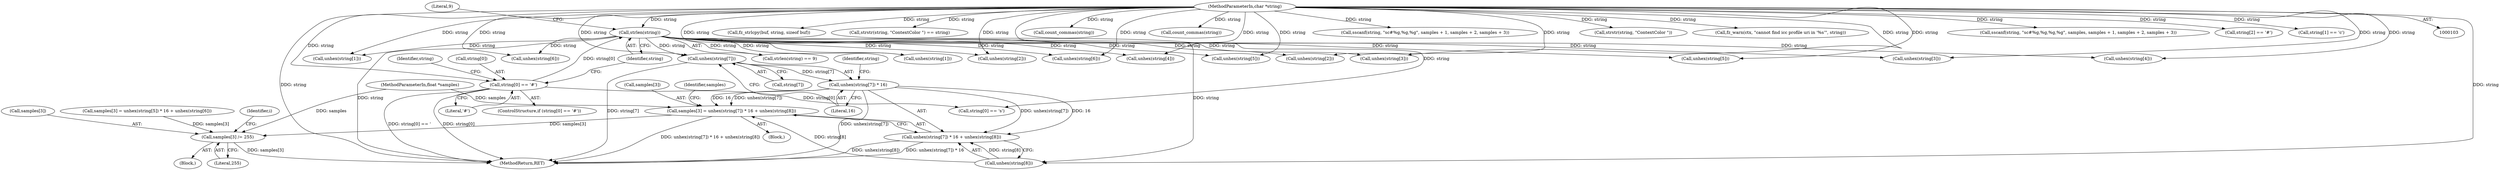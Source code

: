 digraph "0_ghostscript_60dabde18d7fe12b19da8b509bdfee9cc886aafc_0@pointer" {
"1000205" [label="(Call,unhex(string[7]))"];
"1000150" [label="(Call,strlen(string))"];
"1000142" [label="(Call,string[0] == '#')"];
"1000106" [label="(MethodParameterIn,char *string)"];
"1000204" [label="(Call,unhex(string[7]) * 16)"];
"1000199" [label="(Call,samples[3] = unhex(string[7]) * 16 + unhex(string[8]))"];
"1000281" [label="(Call,samples[3] /= 255)"];
"1000203" [label="(Call,unhex(string[7]) * 16 + unhex(string[8]))"];
"1000160" [label="(Call,unhex(string[1]))"];
"1000195" [label="(Call,unhex(string[6]))"];
"1000206" [label="(Call,string[7])"];
"1000204" [label="(Call,unhex(string[7]) * 16)"];
"1000153" [label="(Block,)"];
"1000349" [label="(Call,fz_strlcpy(buf, string, sizeof buf))"];
"1000151" [label="(Identifier,string)"];
"1000502" [label="(Identifier,i)"];
"1000343" [label="(Call,strstr(string, \"ContextColor \") == string)"];
"1000147" [label="(Block,)"];
"1000282" [label="(Call,samples[3])"];
"1000281" [label="(Call,samples[3] /= 255)"];
"1000232" [label="(Call,unhex(string[2]))"];
"1000106" [label="(MethodParameterIn,char *string)"];
"1000291" [label="(Identifier,string)"];
"1000146" [label="(Literal,'#')"];
"1000180" [label="(Call,unhex(string[4]))"];
"1000268" [label="(Identifier,samples)"];
"1000251" [label="(Call,samples[3] = unhex(string[5]) * 16 + unhex(string[6]))"];
"1000242" [label="(Call,unhex(string[3]))"];
"1000325" [label="(Call,count_commas(string))"];
"1000175" [label="(Call,unhex(string[3]))"];
"1000308" [label="(Call,count_commas(string))"];
"1000199" [label="(Call,samples[3] = unhex(string[7]) * 16 + unhex(string[8]))"];
"1000205" [label="(Call,unhex(string[7]))"];
"1000150" [label="(Call,strlen(string))"];
"1000209" [label="(Literal,16)"];
"1000200" [label="(Call,samples[3])"];
"1000212" [label="(Identifier,string)"];
"1000227" [label="(Call,unhex(string[1]))"];
"1000210" [label="(Call,unhex(string[8]))"];
"1000149" [label="(Call,strlen(string) == 9)"];
"1000311" [label="(Call,sscanf(string, \"sc#%g,%g,%g\", samples + 1, samples + 2, samples + 3))"];
"1000537" [label="(MethodReturn,RET)"];
"1000142" [label="(Call,string[0] == '#')"];
"1000262" [label="(Call,unhex(string[6]))"];
"1000344" [label="(Call,strstr(string, \"ContextColor \"))"];
"1000285" [label="(Literal,255)"];
"1000108" [label="(MethodParameterIn,float *samples)"];
"1000203" [label="(Call,unhex(string[7]) * 16 + unhex(string[8]))"];
"1000152" [label="(Literal,9)"];
"1000141" [label="(ControlStructure,if (string[0] == '#'))"];
"1000368" [label="(Call,fz_warn(ctx, \"cannot find icc profile uri in '%s'\", string))"];
"1000257" [label="(Call,unhex(string[5]))"];
"1000165" [label="(Call,unhex(string[2]))"];
"1000328" [label="(Call,sscanf(string, \"sc#%g,%g,%g,%g\", samples, samples + 1, samples + 2, samples + 3))"];
"1000143" [label="(Call,string[0])"];
"1000300" [label="(Call,string[2] == '#')"];
"1000295" [label="(Call,string[1] == 'c')"];
"1000190" [label="(Call,unhex(string[5]))"];
"1000247" [label="(Call,unhex(string[4]))"];
"1000289" [label="(Call,string[0] == 's')"];
"1000205" -> "1000204"  [label="AST: "];
"1000205" -> "1000206"  [label="CFG: "];
"1000206" -> "1000205"  [label="AST: "];
"1000209" -> "1000205"  [label="CFG: "];
"1000205" -> "1000537"  [label="DDG: string[7]"];
"1000205" -> "1000204"  [label="DDG: string[7]"];
"1000150" -> "1000205"  [label="DDG: string"];
"1000106" -> "1000205"  [label="DDG: string"];
"1000150" -> "1000149"  [label="AST: "];
"1000150" -> "1000151"  [label="CFG: "];
"1000151" -> "1000150"  [label="AST: "];
"1000152" -> "1000150"  [label="CFG: "];
"1000150" -> "1000537"  [label="DDG: string"];
"1000150" -> "1000149"  [label="DDG: string"];
"1000142" -> "1000150"  [label="DDG: string[0]"];
"1000106" -> "1000150"  [label="DDG: string"];
"1000150" -> "1000160"  [label="DDG: string"];
"1000150" -> "1000165"  [label="DDG: string"];
"1000150" -> "1000175"  [label="DDG: string"];
"1000150" -> "1000180"  [label="DDG: string"];
"1000150" -> "1000190"  [label="DDG: string"];
"1000150" -> "1000195"  [label="DDG: string"];
"1000150" -> "1000210"  [label="DDG: string"];
"1000150" -> "1000227"  [label="DDG: string"];
"1000150" -> "1000232"  [label="DDG: string"];
"1000150" -> "1000242"  [label="DDG: string"];
"1000150" -> "1000247"  [label="DDG: string"];
"1000150" -> "1000257"  [label="DDG: string"];
"1000150" -> "1000262"  [label="DDG: string"];
"1000142" -> "1000141"  [label="AST: "];
"1000142" -> "1000146"  [label="CFG: "];
"1000143" -> "1000142"  [label="AST: "];
"1000146" -> "1000142"  [label="AST: "];
"1000151" -> "1000142"  [label="CFG: "];
"1000291" -> "1000142"  [label="CFG: "];
"1000142" -> "1000537"  [label="DDG: string[0] == '"];
"1000142" -> "1000537"  [label="DDG: string[0]"];
"1000106" -> "1000142"  [label="DDG: string"];
"1000142" -> "1000289"  [label="DDG: string[0]"];
"1000106" -> "1000103"  [label="AST: "];
"1000106" -> "1000537"  [label="DDG: string"];
"1000106" -> "1000160"  [label="DDG: string"];
"1000106" -> "1000165"  [label="DDG: string"];
"1000106" -> "1000175"  [label="DDG: string"];
"1000106" -> "1000180"  [label="DDG: string"];
"1000106" -> "1000190"  [label="DDG: string"];
"1000106" -> "1000195"  [label="DDG: string"];
"1000106" -> "1000210"  [label="DDG: string"];
"1000106" -> "1000227"  [label="DDG: string"];
"1000106" -> "1000232"  [label="DDG: string"];
"1000106" -> "1000242"  [label="DDG: string"];
"1000106" -> "1000247"  [label="DDG: string"];
"1000106" -> "1000257"  [label="DDG: string"];
"1000106" -> "1000262"  [label="DDG: string"];
"1000106" -> "1000289"  [label="DDG: string"];
"1000106" -> "1000295"  [label="DDG: string"];
"1000106" -> "1000300"  [label="DDG: string"];
"1000106" -> "1000308"  [label="DDG: string"];
"1000106" -> "1000311"  [label="DDG: string"];
"1000106" -> "1000325"  [label="DDG: string"];
"1000106" -> "1000328"  [label="DDG: string"];
"1000106" -> "1000344"  [label="DDG: string"];
"1000106" -> "1000343"  [label="DDG: string"];
"1000106" -> "1000349"  [label="DDG: string"];
"1000106" -> "1000368"  [label="DDG: string"];
"1000204" -> "1000203"  [label="AST: "];
"1000204" -> "1000209"  [label="CFG: "];
"1000209" -> "1000204"  [label="AST: "];
"1000212" -> "1000204"  [label="CFG: "];
"1000204" -> "1000537"  [label="DDG: unhex(string[7])"];
"1000204" -> "1000199"  [label="DDG: unhex(string[7])"];
"1000204" -> "1000199"  [label="DDG: 16"];
"1000204" -> "1000203"  [label="DDG: unhex(string[7])"];
"1000204" -> "1000203"  [label="DDG: 16"];
"1000199" -> "1000153"  [label="AST: "];
"1000199" -> "1000203"  [label="CFG: "];
"1000200" -> "1000199"  [label="AST: "];
"1000203" -> "1000199"  [label="AST: "];
"1000268" -> "1000199"  [label="CFG: "];
"1000199" -> "1000537"  [label="DDG: unhex(string[7]) * 16 + unhex(string[8])"];
"1000210" -> "1000199"  [label="DDG: string[8]"];
"1000108" -> "1000199"  [label="DDG: samples"];
"1000199" -> "1000281"  [label="DDG: samples[3]"];
"1000281" -> "1000147"  [label="AST: "];
"1000281" -> "1000285"  [label="CFG: "];
"1000282" -> "1000281"  [label="AST: "];
"1000285" -> "1000281"  [label="AST: "];
"1000502" -> "1000281"  [label="CFG: "];
"1000281" -> "1000537"  [label="DDG: samples[3]"];
"1000251" -> "1000281"  [label="DDG: samples[3]"];
"1000108" -> "1000281"  [label="DDG: samples"];
"1000203" -> "1000210"  [label="CFG: "];
"1000210" -> "1000203"  [label="AST: "];
"1000203" -> "1000537"  [label="DDG: unhex(string[8])"];
"1000203" -> "1000537"  [label="DDG: unhex(string[7]) * 16"];
"1000210" -> "1000203"  [label="DDG: string[8]"];
}
